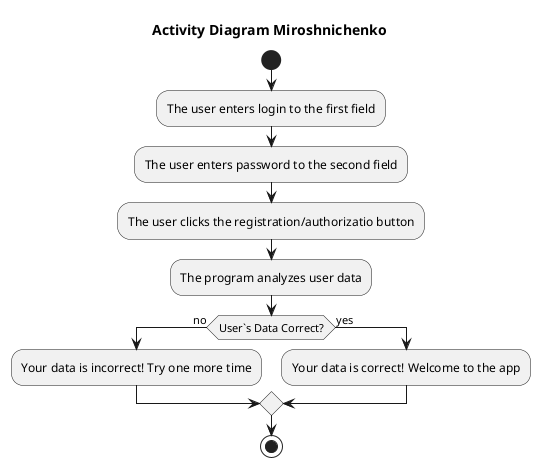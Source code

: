 @startuml

title Activity Diagram Miroshnichenko

start
:The user enters login to the first field; 
:The user enters password to the second field;
:The user clicks the registration/authorizatio button; 
:The program analyzes user data; 

if (User`s Data Correct?) then (no)
   :Your data is incorrect! Try one more time;
else (yes)
   :Your data is correct! Welcome to the app; 
endif

stop

@enduml